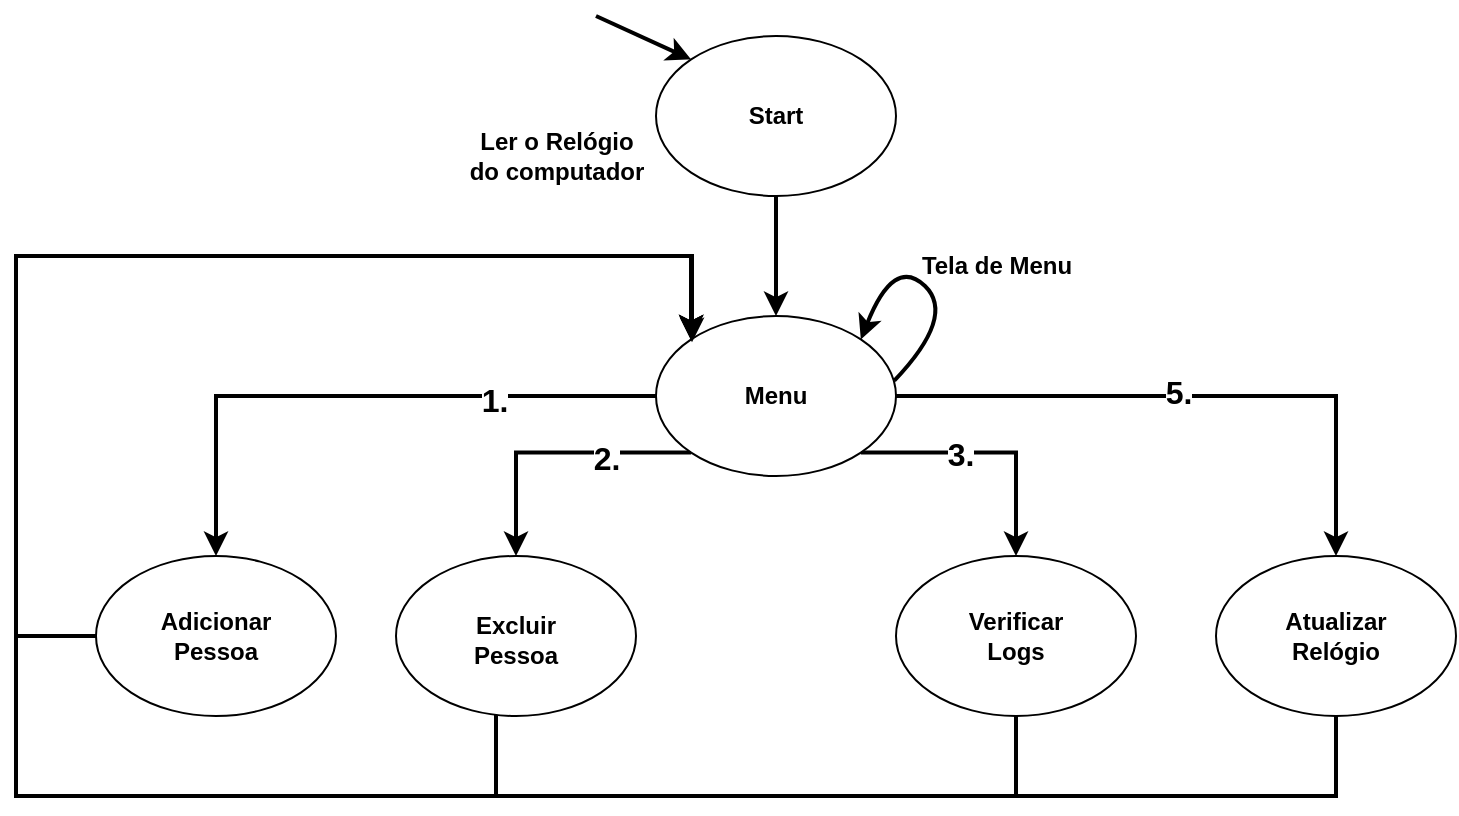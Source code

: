 <mxfile version="20.7.4" type="device"><diagram id="7MRglZtK3inhScTyYqWF" name="Page-1"><mxGraphModel dx="1360" dy="795" grid="1" gridSize="10" guides="1" tooltips="1" connect="1" arrows="1" fold="1" page="1" pageScale="1" pageWidth="827" pageHeight="1169" math="0" shadow="0"><root><mxCell id="0"/><mxCell id="1" parent="0"/><mxCell id="krrq9gqg7aYVKy_Dk65v-5" value="" style="edgeStyle=orthogonalEdgeStyle;rounded=0;orthogonalLoop=1;jettySize=auto;html=1;strokeWidth=2;fontStyle=1" parent="1" source="krrq9gqg7aYVKy_Dk65v-1" target="krrq9gqg7aYVKy_Dk65v-4" edge="1"><mxGeometry relative="1" as="geometry"/></mxCell><mxCell id="krrq9gqg7aYVKy_Dk65v-1" value="&lt;span&gt;Start&lt;/span&gt;" style="ellipse;whiteSpace=wrap;html=1;fontStyle=1" parent="1" vertex="1"><mxGeometry x="350" y="20" width="120" height="80" as="geometry"/></mxCell><mxCell id="krrq9gqg7aYVKy_Dk65v-2" value="" style="endArrow=classic;html=1;rounded=0;entryX=0;entryY=0;entryDx=0;entryDy=0;strokeWidth=2;fontStyle=1" parent="1" target="krrq9gqg7aYVKy_Dk65v-1" edge="1"><mxGeometry width="50" height="50" relative="1" as="geometry"><mxPoint x="320" y="10" as="sourcePoint"/><mxPoint x="350" y="20" as="targetPoint"/></mxGeometry></mxCell><mxCell id="krrq9gqg7aYVKy_Dk65v-3" value="&lt;div&gt;Ler o Relógio&lt;/div&gt;&lt;div&gt;do computador&lt;br&gt;&lt;/div&gt;" style="text;html=1;align=center;verticalAlign=middle;resizable=0;points=[];autosize=1;strokeColor=none;fillColor=none;fontStyle=1" parent="1" vertex="1"><mxGeometry x="245" y="60" width="110" height="40" as="geometry"/></mxCell><mxCell id="krrq9gqg7aYVKy_Dk65v-10" style="edgeStyle=orthogonalEdgeStyle;rounded=0;orthogonalLoop=1;jettySize=auto;html=1;entryX=0.5;entryY=0;entryDx=0;entryDy=0;strokeWidth=2;labelBackgroundColor=default;labelBorderColor=default;fontStyle=1" parent="1" source="krrq9gqg7aYVKy_Dk65v-4" target="krrq9gqg7aYVKy_Dk65v-9" edge="1"><mxGeometry relative="1" as="geometry"/></mxCell><mxCell id="krrq9gqg7aYVKy_Dk65v-13" value="&lt;font style=&quot;font-size: 16px;&quot;&gt;&lt;span&gt;1.&lt;/span&gt;&lt;/font&gt;" style="edgeLabel;html=1;align=center;verticalAlign=middle;resizable=0;points=[];fontStyle=1" parent="krrq9gqg7aYVKy_Dk65v-10" vertex="1" connectable="0"><mxGeometry x="-0.456" y="2" relative="1" as="geometry"><mxPoint as="offset"/></mxGeometry></mxCell><mxCell id="krrq9gqg7aYVKy_Dk65v-15" style="edgeStyle=orthogonalEdgeStyle;rounded=0;orthogonalLoop=1;jettySize=auto;html=1;exitX=0;exitY=1;exitDx=0;exitDy=0;entryX=0.5;entryY=0;entryDx=0;entryDy=0;labelBackgroundColor=default;labelBorderColor=default;fontSize=16;strokeWidth=2;fontStyle=1" parent="1" source="krrq9gqg7aYVKy_Dk65v-4" target="krrq9gqg7aYVKy_Dk65v-14" edge="1"><mxGeometry relative="1" as="geometry"/></mxCell><mxCell id="krrq9gqg7aYVKy_Dk65v-16" value="2." style="edgeLabel;html=1;align=center;verticalAlign=middle;resizable=0;points=[];fontSize=16;fontStyle=1" parent="krrq9gqg7aYVKy_Dk65v-15" vertex="1" connectable="0"><mxGeometry x="-0.001" y="2" relative="1" as="geometry"><mxPoint x="27" as="offset"/></mxGeometry></mxCell><mxCell id="krrq9gqg7aYVKy_Dk65v-18" value="" style="edgeStyle=orthogonalEdgeStyle;rounded=0;orthogonalLoop=1;jettySize=auto;html=1;labelBackgroundColor=default;labelBorderColor=default;fontSize=12;strokeWidth=2;exitX=1;exitY=1;exitDx=0;exitDy=0;" parent="1" source="krrq9gqg7aYVKy_Dk65v-4" target="krrq9gqg7aYVKy_Dk65v-17" edge="1"><mxGeometry relative="1" as="geometry"><Array as="points"><mxPoint x="530" y="228"/></Array></mxGeometry></mxCell><mxCell id="krrq9gqg7aYVKy_Dk65v-19" value="&lt;font style=&quot;font-size: 16px;&quot;&gt;&lt;b&gt;3.&lt;/b&gt;&lt;/font&gt;" style="edgeLabel;html=1;align=center;verticalAlign=middle;resizable=0;points=[];fontSize=12;" parent="krrq9gqg7aYVKy_Dk65v-18" vertex="1" connectable="0"><mxGeometry x="-0.24" relative="1" as="geometry"><mxPoint as="offset"/></mxGeometry></mxCell><mxCell id="krrq9gqg7aYVKy_Dk65v-25" style="edgeStyle=orthogonalEdgeStyle;rounded=0;orthogonalLoop=1;jettySize=auto;html=1;entryX=0.5;entryY=0;entryDx=0;entryDy=0;labelBackgroundColor=default;labelBorderColor=default;fontSize=16;strokeWidth=2;" parent="1" source="krrq9gqg7aYVKy_Dk65v-4" target="krrq9gqg7aYVKy_Dk65v-24" edge="1"><mxGeometry relative="1" as="geometry"/></mxCell><mxCell id="krrq9gqg7aYVKy_Dk65v-26" value="&lt;b&gt;5.&lt;/b&gt;" style="edgeLabel;html=1;align=center;verticalAlign=middle;resizable=0;points=[];fontSize=16;" parent="krrq9gqg7aYVKy_Dk65v-25" vertex="1" connectable="0"><mxGeometry x="-0.063" y="2" relative="1" as="geometry"><mxPoint as="offset"/></mxGeometry></mxCell><mxCell id="krrq9gqg7aYVKy_Dk65v-4" value="&lt;span&gt;Menu&lt;/span&gt;" style="ellipse;whiteSpace=wrap;html=1;fontStyle=1" parent="1" vertex="1"><mxGeometry x="350" y="160" width="120" height="80" as="geometry"/></mxCell><mxCell id="krrq9gqg7aYVKy_Dk65v-7" value="" style="curved=1;endArrow=classic;html=1;rounded=0;strokeWidth=2;exitX=0.993;exitY=0.404;exitDx=0;exitDy=0;entryX=1;entryY=0;entryDx=0;entryDy=0;fontStyle=1;exitPerimeter=0;" parent="1" source="krrq9gqg7aYVKy_Dk65v-4" target="krrq9gqg7aYVKy_Dk65v-4" edge="1"><mxGeometry width="50" height="50" relative="1" as="geometry"><mxPoint x="520" y="210" as="sourcePoint"/><mxPoint x="570" y="160" as="targetPoint"/><Array as="points"><mxPoint x="500" y="160"/><mxPoint x="469" y="130"/></Array></mxGeometry></mxCell><mxCell id="krrq9gqg7aYVKy_Dk65v-8" value="Tela de Menu" style="text;html=1;align=center;verticalAlign=middle;resizable=0;points=[];autosize=1;strokeColor=none;fillColor=none;fontStyle=1" parent="1" vertex="1"><mxGeometry x="470" y="120" width="100" height="30" as="geometry"/></mxCell><mxCell id="krrq9gqg7aYVKy_Dk65v-27" style="edgeStyle=orthogonalEdgeStyle;rounded=0;orthogonalLoop=1;jettySize=auto;html=1;entryX=0;entryY=0;entryDx=0;entryDy=0;labelBackgroundColor=default;labelBorderColor=default;fontSize=12;strokeWidth=2;" parent="1" source="krrq9gqg7aYVKy_Dk65v-9" target="krrq9gqg7aYVKy_Dk65v-4" edge="1"><mxGeometry relative="1" as="geometry"><Array as="points"><mxPoint x="30" y="320"/><mxPoint x="30" y="130"/><mxPoint x="368" y="130"/></Array></mxGeometry></mxCell><mxCell id="krrq9gqg7aYVKy_Dk65v-9" value="&lt;div&gt;Adicionar &lt;br&gt;&lt;/div&gt;&lt;div&gt;Pessoa&lt;br&gt;&lt;/div&gt;" style="ellipse;whiteSpace=wrap;html=1;fontStyle=1" parent="1" vertex="1"><mxGeometry x="70" y="280" width="120" height="80" as="geometry"/></mxCell><mxCell id="krrq9gqg7aYVKy_Dk65v-28" style="edgeStyle=orthogonalEdgeStyle;rounded=0;orthogonalLoop=1;jettySize=auto;html=1;entryX=0;entryY=0;entryDx=0;entryDy=0;labelBackgroundColor=default;labelBorderColor=default;fontSize=12;strokeWidth=2;" parent="1" source="krrq9gqg7aYVKy_Dk65v-14" target="krrq9gqg7aYVKy_Dk65v-4" edge="1"><mxGeometry relative="1" as="geometry"><Array as="points"><mxPoint x="270" y="400"/><mxPoint x="30" y="400"/><mxPoint x="30" y="130"/><mxPoint x="368" y="130"/></Array></mxGeometry></mxCell><mxCell id="krrq9gqg7aYVKy_Dk65v-14" value="&lt;div&gt;&lt;font style=&quot;font-size: 12px;&quot;&gt;Excluir&lt;br&gt;&lt;/font&gt;&lt;/div&gt;&lt;div style=&quot;font-size: 12px;&quot;&gt;Pessoa&lt;br&gt;&lt;/div&gt;" style="ellipse;whiteSpace=wrap;html=1;fontSize=16;fontStyle=1" parent="1" vertex="1"><mxGeometry x="220" y="280" width="120" height="80" as="geometry"/></mxCell><mxCell id="krrq9gqg7aYVKy_Dk65v-29" style="edgeStyle=orthogonalEdgeStyle;rounded=0;orthogonalLoop=1;jettySize=auto;html=1;entryX=0;entryY=0;entryDx=0;entryDy=0;labelBackgroundColor=default;labelBorderColor=default;fontSize=12;strokeWidth=2;exitX=0.5;exitY=1;exitDx=0;exitDy=0;" parent="1" source="krrq9gqg7aYVKy_Dk65v-17" target="krrq9gqg7aYVKy_Dk65v-4" edge="1"><mxGeometry relative="1" as="geometry"><Array as="points"><mxPoint x="530" y="400"/><mxPoint x="30" y="400"/><mxPoint x="30" y="130"/><mxPoint x="368" y="130"/></Array></mxGeometry></mxCell><mxCell id="krrq9gqg7aYVKy_Dk65v-17" value="&lt;div&gt;&lt;b&gt;Verificar&lt;/b&gt;&lt;/div&gt;&lt;div&gt;&lt;b&gt;Logs&lt;br&gt;&lt;/b&gt;&lt;/div&gt;" style="ellipse;whiteSpace=wrap;html=1;fontSize=12;" parent="1" vertex="1"><mxGeometry x="470" y="280" width="120" height="80" as="geometry"/></mxCell><mxCell id="krrq9gqg7aYVKy_Dk65v-31" style="edgeStyle=orthogonalEdgeStyle;rounded=0;orthogonalLoop=1;jettySize=auto;html=1;labelBackgroundColor=default;labelBorderColor=default;fontSize=12;strokeWidth=2;entryX=0.15;entryY=0.164;entryDx=0;entryDy=0;entryPerimeter=0;" parent="1" source="krrq9gqg7aYVKy_Dk65v-24" target="krrq9gqg7aYVKy_Dk65v-4" edge="1"><mxGeometry relative="1" as="geometry"><mxPoint x="370" y="170" as="targetPoint"/><Array as="points"><mxPoint x="690" y="400"/><mxPoint x="30" y="400"/><mxPoint x="30" y="130"/><mxPoint x="368" y="130"/></Array></mxGeometry></mxCell><mxCell id="krrq9gqg7aYVKy_Dk65v-24" value="&lt;div style=&quot;font-size: 12px;&quot;&gt;&lt;b&gt;&lt;font style=&quot;font-size: 12px;&quot;&gt;Atualizar&lt;/font&gt;&lt;/b&gt;&lt;/div&gt;&lt;div style=&quot;font-size: 12px;&quot;&gt;&lt;b&gt;&lt;font style=&quot;font-size: 12px;&quot;&gt;Relógio&lt;br&gt;&lt;/font&gt;&lt;/b&gt;&lt;/div&gt;" style="ellipse;whiteSpace=wrap;html=1;fontSize=16;" parent="1" vertex="1"><mxGeometry x="630" y="280" width="120" height="80" as="geometry"/></mxCell></root></mxGraphModel></diagram></mxfile>
